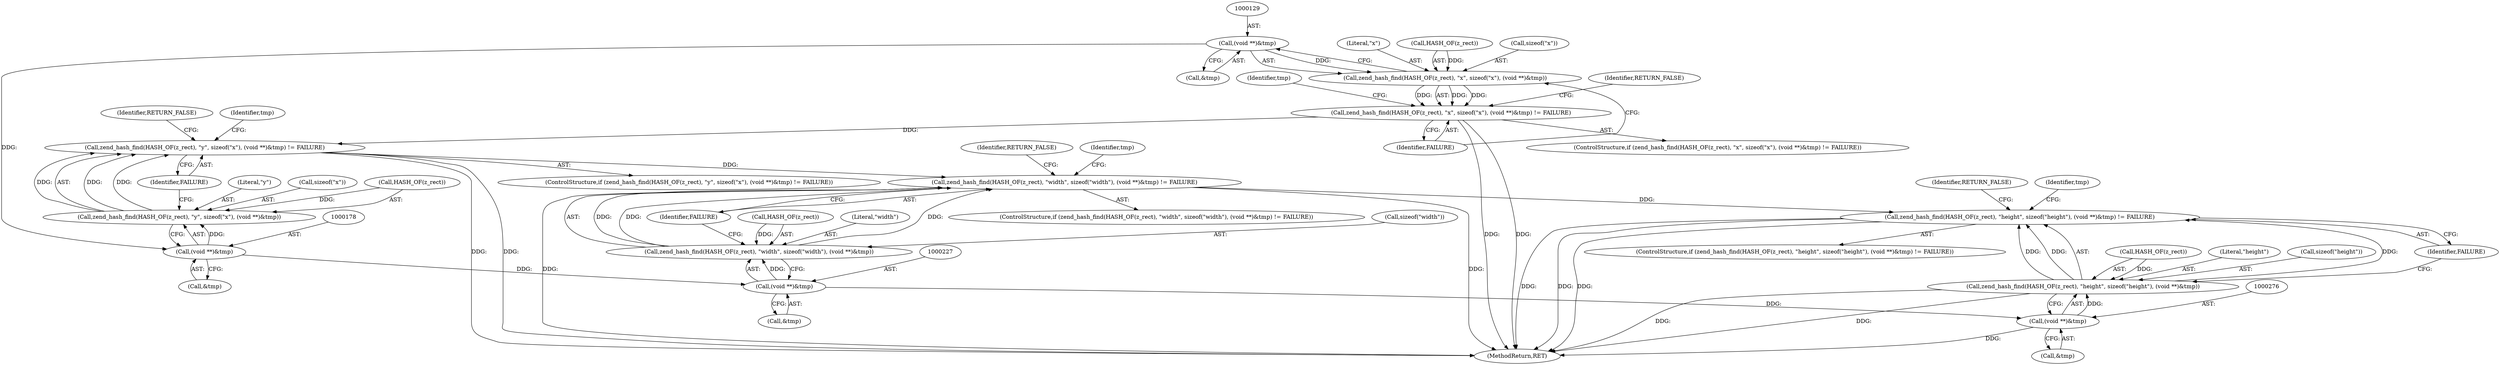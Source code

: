 digraph "0_php-src_2938329ce19cb8c4197dec146c3ec887c6f61d01_1@pointer" {
"1000128" [label="(Call,(void **)&tmp)"];
"1000122" [label="(Call,zend_hash_find(HASH_OF(z_rect), \"x\", sizeof(\"x\"), (void **)&tmp))"];
"1000121" [label="(Call,zend_hash_find(HASH_OF(z_rect), \"x\", sizeof(\"x\"), (void **)&tmp) != FAILURE)"];
"1000170" [label="(Call,zend_hash_find(HASH_OF(z_rect), \"y\", sizeof(\"x\"), (void **)&tmp) != FAILURE)"];
"1000219" [label="(Call,zend_hash_find(HASH_OF(z_rect), \"width\", sizeof(\"width\"), (void **)&tmp) != FAILURE)"];
"1000268" [label="(Call,zend_hash_find(HASH_OF(z_rect), \"height\", sizeof(\"height\"), (void **)&tmp) != FAILURE)"];
"1000177" [label="(Call,(void **)&tmp)"];
"1000171" [label="(Call,zend_hash_find(HASH_OF(z_rect), \"y\", sizeof(\"x\"), (void **)&tmp))"];
"1000226" [label="(Call,(void **)&tmp)"];
"1000220" [label="(Call,zend_hash_find(HASH_OF(z_rect), \"width\", sizeof(\"width\"), (void **)&tmp))"];
"1000275" [label="(Call,(void **)&tmp)"];
"1000269" [label="(Call,zend_hash_find(HASH_OF(z_rect), \"height\", sizeof(\"height\"), (void **)&tmp))"];
"1000226" [label="(Call,(void **)&tmp)"];
"1000268" [label="(Call,zend_hash_find(HASH_OF(z_rect), \"height\", sizeof(\"height\"), (void **)&tmp) != FAILURE)"];
"1000130" [label="(Call,&tmp)"];
"1000277" [label="(Call,&tmp)"];
"1000125" [label="(Literal,\"x\")"];
"1000220" [label="(Call,zend_hash_find(HASH_OF(z_rect), \"width\", sizeof(\"width\"), (void **)&tmp))"];
"1000279" [label="(Identifier,FAILURE)"];
"1000219" [label="(Call,zend_hash_find(HASH_OF(z_rect), \"width\", sizeof(\"width\"), (void **)&tmp) != FAILURE)"];
"1000170" [label="(Call,zend_hash_find(HASH_OF(z_rect), \"y\", sizeof(\"x\"), (void **)&tmp) != FAILURE)"];
"1000267" [label="(ControlStructure,if (zend_hash_find(HASH_OF(z_rect), \"height\", sizeof(\"height\"), (void **)&tmp) != FAILURE))"];
"1000179" [label="(Call,&tmp)"];
"1000235" [label="(Identifier,tmp)"];
"1000315" [label="(Identifier,RETURN_FALSE)"];
"1000221" [label="(Call,HASH_OF(z_rect))"];
"1000223" [label="(Literal,\"width\")"];
"1000120" [label="(ControlStructure,if (zend_hash_find(HASH_OF(z_rect), \"x\", sizeof(\"x\"), (void **)&tmp) != FAILURE))"];
"1000266" [label="(Identifier,RETURN_FALSE)"];
"1000275" [label="(Call,(void **)&tmp)"];
"1000270" [label="(Call,HASH_OF(z_rect))"];
"1000174" [label="(Literal,\"y\")"];
"1000284" [label="(Identifier,tmp)"];
"1000230" [label="(Identifier,FAILURE)"];
"1000123" [label="(Call,HASH_OF(z_rect))"];
"1000186" [label="(Identifier,tmp)"];
"1000137" [label="(Identifier,tmp)"];
"1000168" [label="(Identifier,RETURN_FALSE)"];
"1000272" [label="(Literal,\"height\")"];
"1000269" [label="(Call,zend_hash_find(HASH_OF(z_rect), \"height\", sizeof(\"height\"), (void **)&tmp))"];
"1000128" [label="(Call,(void **)&tmp)"];
"1000175" [label="(Call,sizeof(\"x\"))"];
"1000172" [label="(Call,HASH_OF(z_rect))"];
"1000224" [label="(Call,sizeof(\"width\"))"];
"1000217" [label="(Identifier,RETURN_FALSE)"];
"1000228" [label="(Call,&tmp)"];
"1000273" [label="(Call,sizeof(\"height\"))"];
"1000334" [label="(MethodReturn,RET)"];
"1000218" [label="(ControlStructure,if (zend_hash_find(HASH_OF(z_rect), \"width\", sizeof(\"width\"), (void **)&tmp) != FAILURE))"];
"1000181" [label="(Identifier,FAILURE)"];
"1000177" [label="(Call,(void **)&tmp)"];
"1000171" [label="(Call,zend_hash_find(HASH_OF(z_rect), \"y\", sizeof(\"x\"), (void **)&tmp))"];
"1000122" [label="(Call,zend_hash_find(HASH_OF(z_rect), \"x\", sizeof(\"x\"), (void **)&tmp))"];
"1000169" [label="(ControlStructure,if (zend_hash_find(HASH_OF(z_rect), \"y\", sizeof(\"x\"), (void **)&tmp) != FAILURE))"];
"1000126" [label="(Call,sizeof(\"x\"))"];
"1000132" [label="(Identifier,FAILURE)"];
"1000121" [label="(Call,zend_hash_find(HASH_OF(z_rect), \"x\", sizeof(\"x\"), (void **)&tmp) != FAILURE)"];
"1000128" -> "1000122"  [label="AST: "];
"1000128" -> "1000130"  [label="CFG: "];
"1000129" -> "1000128"  [label="AST: "];
"1000130" -> "1000128"  [label="AST: "];
"1000122" -> "1000128"  [label="CFG: "];
"1000128" -> "1000122"  [label="DDG: "];
"1000128" -> "1000177"  [label="DDG: "];
"1000122" -> "1000121"  [label="AST: "];
"1000123" -> "1000122"  [label="AST: "];
"1000125" -> "1000122"  [label="AST: "];
"1000126" -> "1000122"  [label="AST: "];
"1000132" -> "1000122"  [label="CFG: "];
"1000122" -> "1000121"  [label="DDG: "];
"1000122" -> "1000121"  [label="DDG: "];
"1000122" -> "1000121"  [label="DDG: "];
"1000123" -> "1000122"  [label="DDG: "];
"1000121" -> "1000120"  [label="AST: "];
"1000121" -> "1000132"  [label="CFG: "];
"1000132" -> "1000121"  [label="AST: "];
"1000137" -> "1000121"  [label="CFG: "];
"1000168" -> "1000121"  [label="CFG: "];
"1000121" -> "1000334"  [label="DDG: "];
"1000121" -> "1000334"  [label="DDG: "];
"1000121" -> "1000170"  [label="DDG: "];
"1000170" -> "1000169"  [label="AST: "];
"1000170" -> "1000181"  [label="CFG: "];
"1000171" -> "1000170"  [label="AST: "];
"1000181" -> "1000170"  [label="AST: "];
"1000186" -> "1000170"  [label="CFG: "];
"1000217" -> "1000170"  [label="CFG: "];
"1000170" -> "1000334"  [label="DDG: "];
"1000170" -> "1000334"  [label="DDG: "];
"1000171" -> "1000170"  [label="DDG: "];
"1000171" -> "1000170"  [label="DDG: "];
"1000171" -> "1000170"  [label="DDG: "];
"1000170" -> "1000219"  [label="DDG: "];
"1000219" -> "1000218"  [label="AST: "];
"1000219" -> "1000230"  [label="CFG: "];
"1000220" -> "1000219"  [label="AST: "];
"1000230" -> "1000219"  [label="AST: "];
"1000235" -> "1000219"  [label="CFG: "];
"1000266" -> "1000219"  [label="CFG: "];
"1000219" -> "1000334"  [label="DDG: "];
"1000219" -> "1000334"  [label="DDG: "];
"1000220" -> "1000219"  [label="DDG: "];
"1000220" -> "1000219"  [label="DDG: "];
"1000220" -> "1000219"  [label="DDG: "];
"1000219" -> "1000268"  [label="DDG: "];
"1000268" -> "1000267"  [label="AST: "];
"1000268" -> "1000279"  [label="CFG: "];
"1000269" -> "1000268"  [label="AST: "];
"1000279" -> "1000268"  [label="AST: "];
"1000284" -> "1000268"  [label="CFG: "];
"1000315" -> "1000268"  [label="CFG: "];
"1000268" -> "1000334"  [label="DDG: "];
"1000268" -> "1000334"  [label="DDG: "];
"1000268" -> "1000334"  [label="DDG: "];
"1000269" -> "1000268"  [label="DDG: "];
"1000269" -> "1000268"  [label="DDG: "];
"1000269" -> "1000268"  [label="DDG: "];
"1000177" -> "1000171"  [label="AST: "];
"1000177" -> "1000179"  [label="CFG: "];
"1000178" -> "1000177"  [label="AST: "];
"1000179" -> "1000177"  [label="AST: "];
"1000171" -> "1000177"  [label="CFG: "];
"1000177" -> "1000171"  [label="DDG: "];
"1000177" -> "1000226"  [label="DDG: "];
"1000172" -> "1000171"  [label="AST: "];
"1000174" -> "1000171"  [label="AST: "];
"1000175" -> "1000171"  [label="AST: "];
"1000181" -> "1000171"  [label="CFG: "];
"1000172" -> "1000171"  [label="DDG: "];
"1000226" -> "1000220"  [label="AST: "];
"1000226" -> "1000228"  [label="CFG: "];
"1000227" -> "1000226"  [label="AST: "];
"1000228" -> "1000226"  [label="AST: "];
"1000220" -> "1000226"  [label="CFG: "];
"1000226" -> "1000220"  [label="DDG: "];
"1000226" -> "1000275"  [label="DDG: "];
"1000221" -> "1000220"  [label="AST: "];
"1000223" -> "1000220"  [label="AST: "];
"1000224" -> "1000220"  [label="AST: "];
"1000230" -> "1000220"  [label="CFG: "];
"1000221" -> "1000220"  [label="DDG: "];
"1000275" -> "1000269"  [label="AST: "];
"1000275" -> "1000277"  [label="CFG: "];
"1000276" -> "1000275"  [label="AST: "];
"1000277" -> "1000275"  [label="AST: "];
"1000269" -> "1000275"  [label="CFG: "];
"1000275" -> "1000334"  [label="DDG: "];
"1000275" -> "1000269"  [label="DDG: "];
"1000270" -> "1000269"  [label="AST: "];
"1000272" -> "1000269"  [label="AST: "];
"1000273" -> "1000269"  [label="AST: "];
"1000279" -> "1000269"  [label="CFG: "];
"1000269" -> "1000334"  [label="DDG: "];
"1000269" -> "1000334"  [label="DDG: "];
"1000270" -> "1000269"  [label="DDG: "];
}

